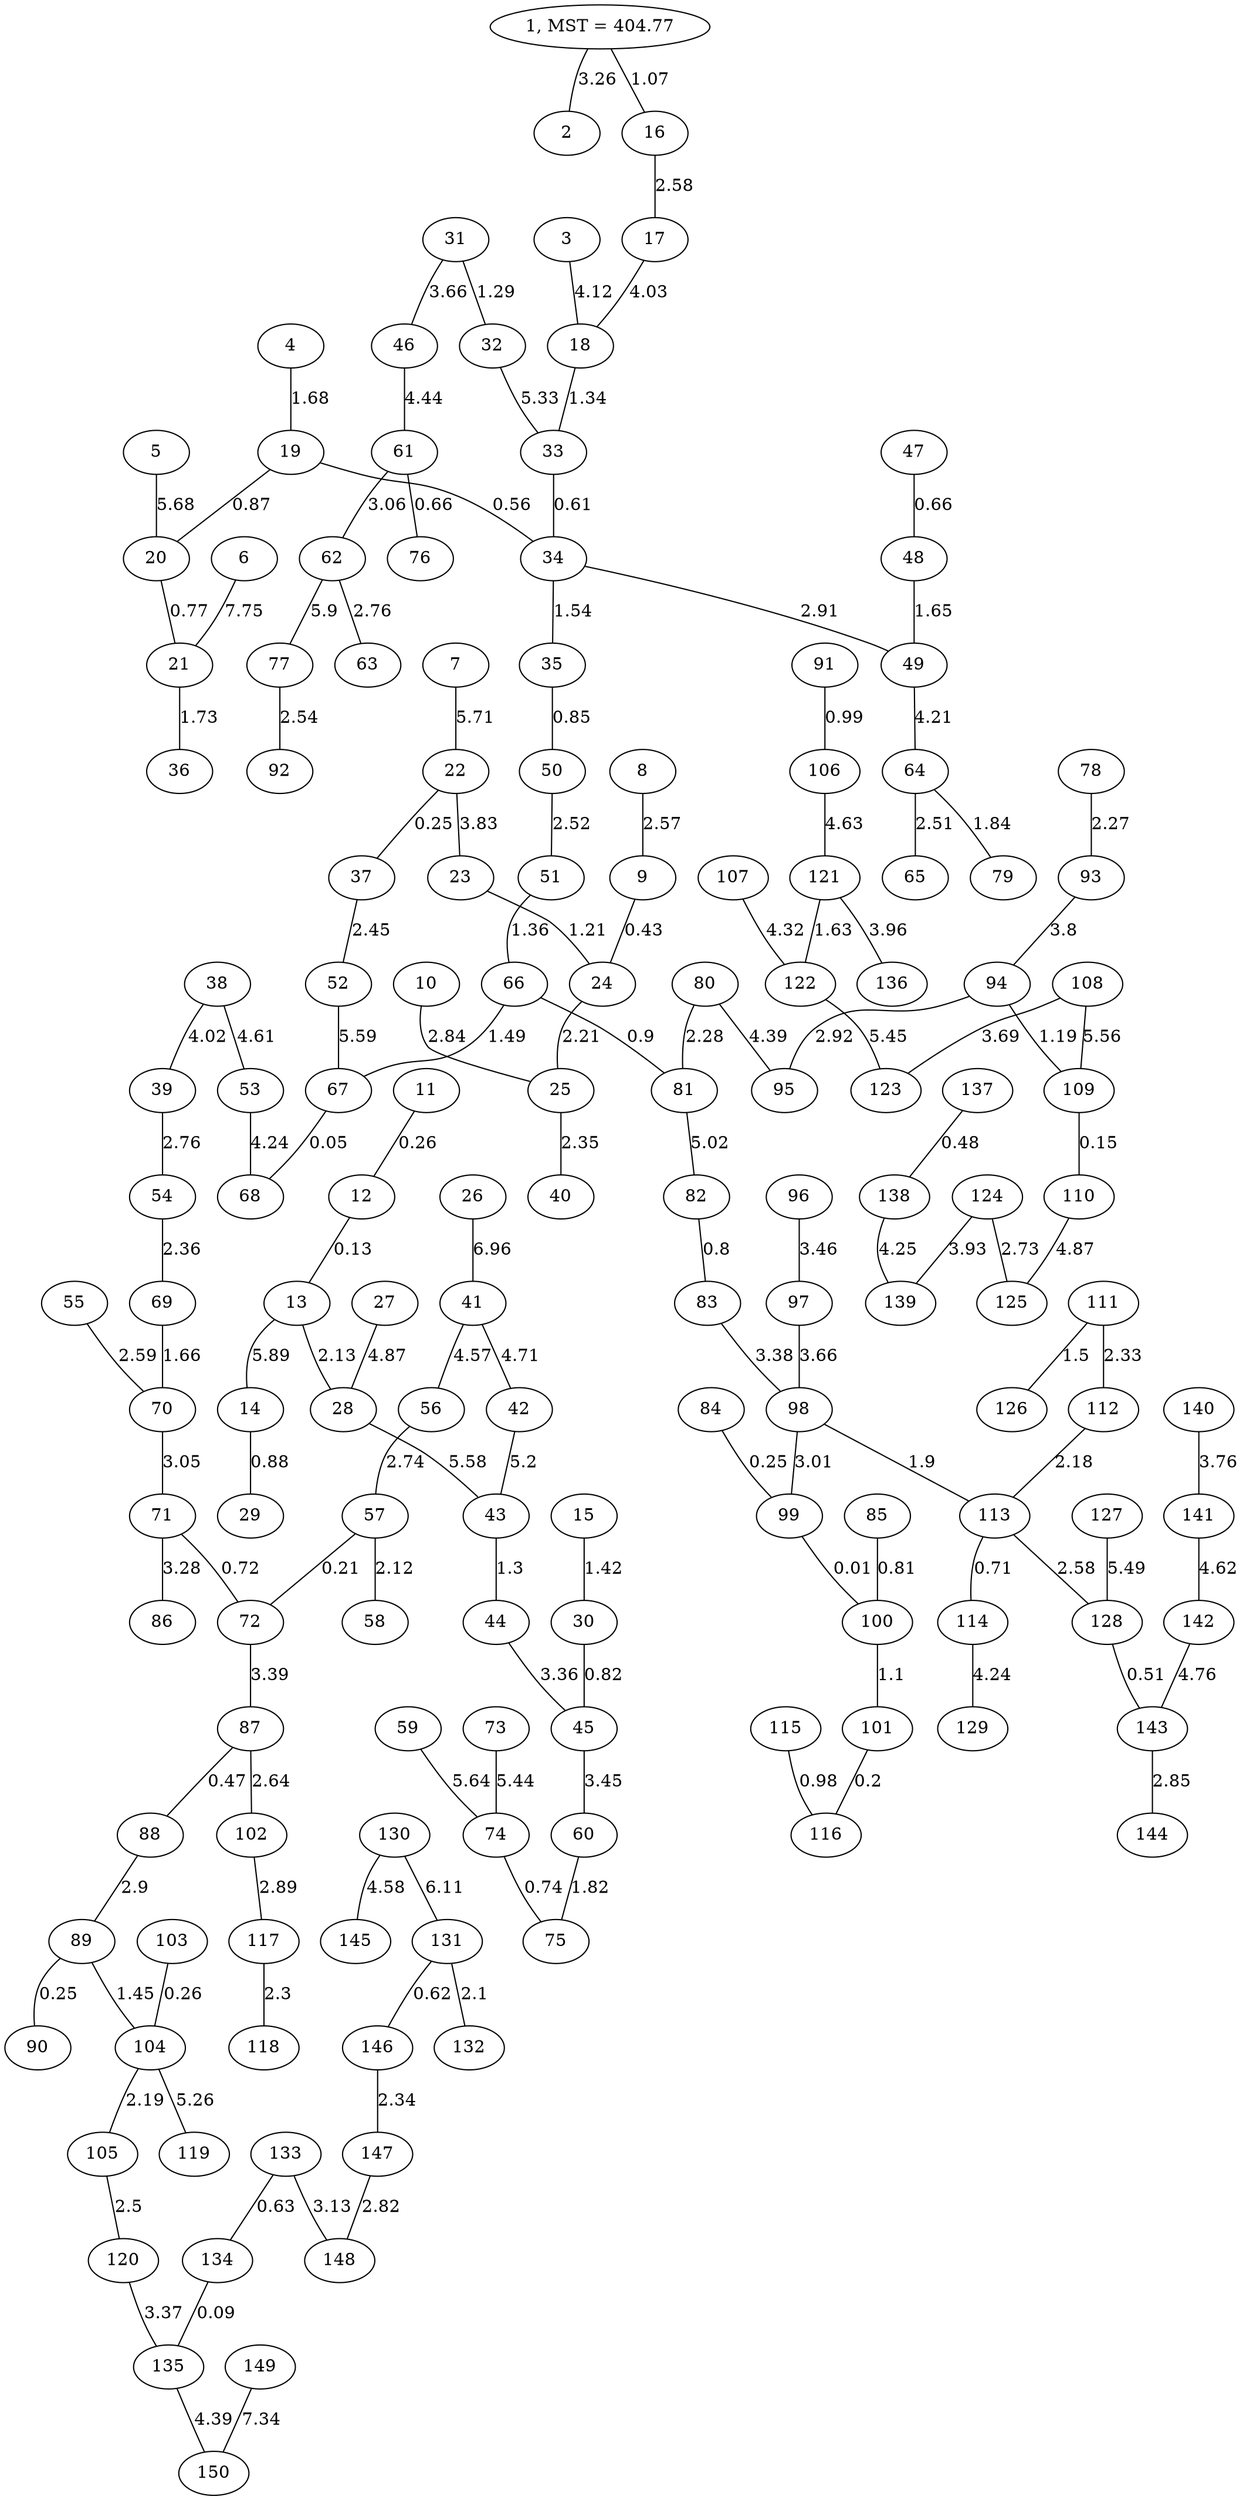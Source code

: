 graph kruskalI_malla{
6--21 [label=7.75]
149--150 [label=7.34]
26--41 [label=6.96]
130--131 [label=6.11]
62--77 [label=5.9]
13--14 [label=5.89]
7--22 [label=5.71]
5--20 [label=5.68]
59--74 [label=5.64]
52--67 [label=5.59]
28--43 [label=5.58]
108--109 [label=5.56]
127--128 [label=5.49]
122--123 [label=5.45]
73--74 [label=5.44]
32--33 [label=5.33]
104--119 [label=5.26]
42--43 [label=5.2]
81--82 [label=5.02]
110--125 [label=4.87]
27--28 [label=4.87]
142--143 [label=4.76]
41--42 [label=4.71]
106--121 [label=4.63]
141--142 [label=4.62]
38--53 [label=4.61]
130--145 [label=4.58]
41--56 [label=4.57]
46--61 [label=4.44]
135--150 [label=4.39]
80--95 [label=4.39]
107--122 [label=4.32]
138--139 [label=4.25]
114--129 [label=4.24]
53--68 [label=4.24]
49--64 [label=4.21]
3--18 [label=4.12]
17--18 [label=4.03]
38--39 [label=4.02]
121--136 [label=3.96]
124--139 [label=3.93]
22--23 [label=3.83]
93--94 [label=3.8]
140--141 [label=3.76]
108--123 [label=3.69]
97--98 [label=3.66]
31--46 [label=3.66]
96--97 [label=3.46]
45--60 [label=3.45]
72--87 [label=3.39]
83--98 [label=3.38]
120--135 [label=3.37]
44--45 [label=3.36]
71--86 [label=3.28]
1--2 [label=3.26]
133--148 [label=3.13]
61--62 [label=3.06]
70--71 [label=3.05]
98--99 [label=3.01]
94--95 [label=2.92]
34--49 [label=2.91]
88--89 [label=2.9]
102--117 [label=2.89]
143--144 [label=2.85]
10--25 [label=2.84]
147--148 [label=2.82]
62--63 [label=2.76]
39--54 [label=2.76]
56--57 [label=2.74]
124--125 [label=2.73]
87--102 [label=2.64]
55--70 [label=2.59]
113--128 [label=2.58]
16--17 [label=2.58]
8--9 [label=2.57]
77--92 [label=2.54]
50--51 [label=2.52]
64--65 [label=2.51]
105--120 [label=2.5]
37--52 [label=2.45]
54--69 [label=2.36]
25--40 [label=2.35]
146--147 [label=2.34]
111--112 [label=2.33]
117--118 [label=2.3]
80--81 [label=2.28]
78--93 [label=2.27]
24--25 [label=2.21]
104--105 [label=2.19]
112--113 [label=2.18]
13--28 [label=2.13]
57--58 [label=2.12]
131--132 [label=2.1]
98--113 [label=1.9]
64--79 [label=1.84]
60--75 [label=1.82]
21--36 [label=1.73]
4--19 [label=1.68]
69--70 [label=1.66]
48--49 [label=1.65]
121--122 [label=1.63]
34--35 [label=1.54]
111--126 [label=1.5]
66--67 [label=1.49]
89--104 [label=1.45]
15--30 [label=1.42]
51--66 [label=1.36]
18--33 [label=1.34]
43--44 [label=1.3]
31--32 [label=1.29]
23--24 [label=1.21]
94--109 [label=1.19]
100--101 [label=1.1]
1--16 [label=1.07]
91--106 [label=0.99]
115--116 [label=0.98]
66--81 [label=0.9]
14--29 [label=0.88]
19--20 [label=0.87]
35--50 [label=0.85]
30--45 [label=0.82]
85--100 [label=0.81]
82--83 [label=0.8]
20--21 [label=0.77]
74--75 [label=0.74]
71--72 [label=0.72]
113--114 [label=0.71]
61--76 [label=0.66]
47--48 [label=0.66]
133--134 [label=0.63]
131--146 [label=0.62]
33--34 [label=0.61]
19--34 [label=0.56]
128--143 [label=0.51]
137--138 [label=0.48]
87--88 [label=0.47]
9--24 [label=0.43]
103--104 [label=0.26]
11--12 [label=0.26]
89--90 [label=0.25]
84--99 [label=0.25]
22--37 [label=0.25]
57--72 [label=0.21]
101--116 [label=0.2]
109--110 [label=0.15]
12--13 [label=0.13]
134--135 [label=0.09]
67--68 [label=0.05]
99--100 [label=0.01]
1 [label="1, MST = 404.77"]
}

